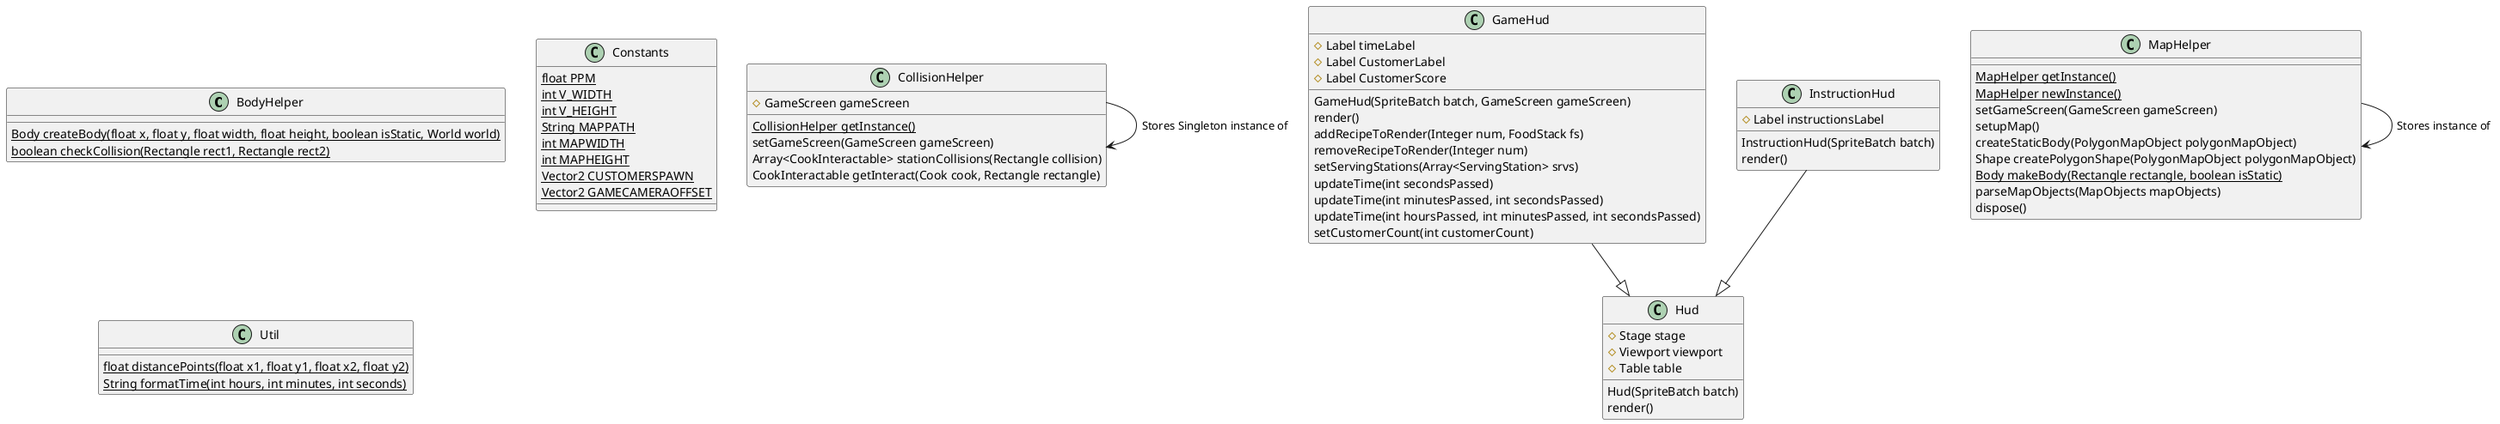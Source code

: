 @startuml
class BodyHelper{
{static} Body createBody(float x, float y, float width, float height, boolean isStatic, World world)
{static} boolean checkCollision(Rectangle rect1, Rectangle rect2)
}
class CollisionHelper{
# GameScreen gameScreen
{static} CollisionHelper getInstance()
setGameScreen(GameScreen gameScreen)
Array<CookInteractable> stationCollisions(Rectangle collision)
CookInteractable getInteract(Cook cook, Rectangle rectangle)
}
CollisionHelper --> CollisionHelper : Stores Singleton instance of
class Constants{
{static} float PPM
{static} int V_WIDTH
{static} int V_HEIGHT
{static} String MAPPATH
{static} int MAPWIDTH
{static} int MAPHEIGHT
{static} Vector2 CUSTOMERSPAWN
{static} Vector2 GAMECAMERAOFFSET
}
class GameHud{
# Label timeLabel
# Label CustomerLabel
# Label CustomerScore
GameHud(SpriteBatch batch, GameScreen gameScreen)
render()
addRecipeToRender(Integer num, FoodStack fs)
removeRecipeToRender(Integer num)
setServingStations(Array<ServingStation> srvs)
updateTime(int secondsPassed)
updateTime(int minutesPassed, int secondsPassed)
updateTime(int hoursPassed, int minutesPassed, int secondsPassed)
setCustomerCount(int customerCount)
}
class Hud{
# Stage stage
# Viewport viewport
# Table table
Hud(SpriteBatch batch)
render()
}
class InstructionHud{
# Label instructionsLabel
InstructionHud(SpriteBatch batch)
render()
}
class MapHelper{
{static} MapHelper getInstance()
{static} MapHelper newInstance()
setGameScreen(GameScreen gameScreen)
setupMap()
createStaticBody(PolygonMapObject polygonMapObject)
Shape createPolygonShape(PolygonMapObject polygonMapObject)
{static} Body makeBody(Rectangle rectangle, boolean isStatic)
parseMapObjects(MapObjects mapObjects)
dispose()
}
MapHelper --> MapHelper : Stores instance of
InstructionHud --|> Hud
GameHud --|> Hud

class Util{
{static} float distancePoints(float x1, float y1, float x2, float y2)
{static} String formatTime(int hours, int minutes, int seconds)
}
@enduml